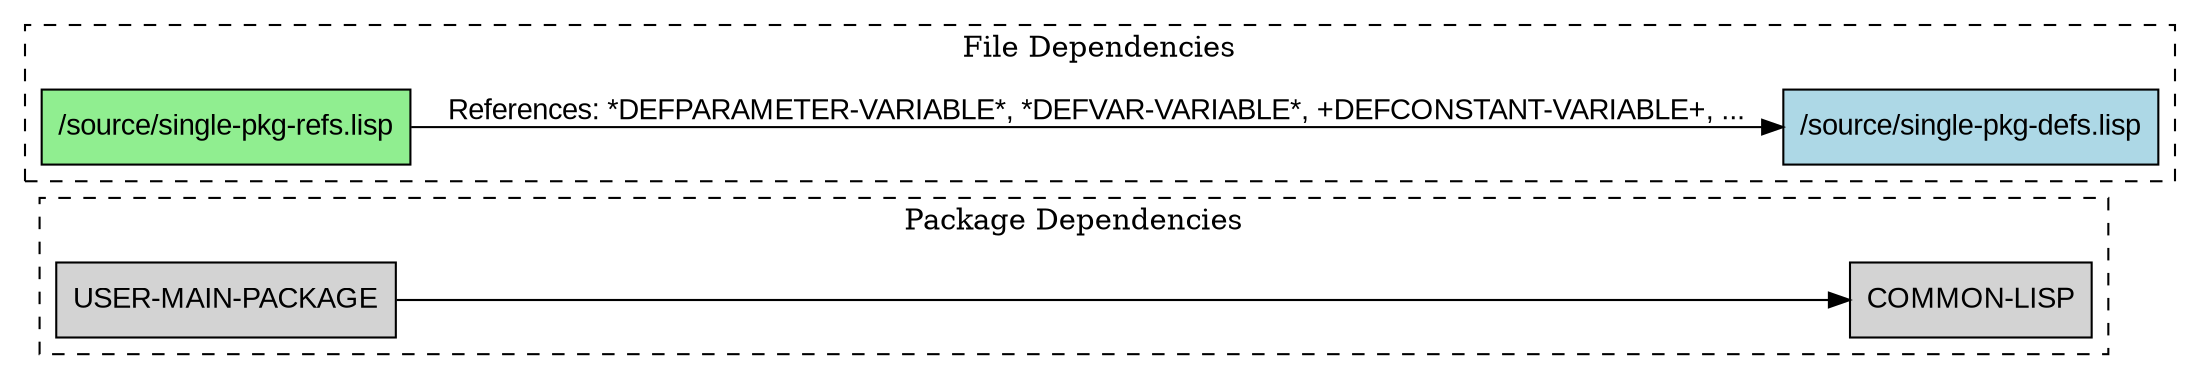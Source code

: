 digraph Dependencies {
  rankdir=LR;
  compound=true;
  node [shape=box, fontname="Arial"];
  edge [fontname="Arial"];
  subgraph cluster_systems {
    label="System Dependencies";
    style=dashed;
    node [style=filled,fillcolor=lightpink];
  }

  subgraph cluster_packages {
    label="Package Dependencies";
    style=dashed;
    node [style=filled,fillcolor=lightgrey];
    "pkg_user_main_package" [label="USER-MAIN-PACKAGE"];
    "pkg_common_lisp" [label="COMMON-LISP"];
    "pkg_user_main_package" -> "pkg_common_lisp";
  }

  subgraph cluster_files {
    label="File Dependencies";
    style=dashed;
    node [style=filled,fillcolor=lightblue];
    "single_pkg_defs_lisp" [label="/source/single-pkg-defs.lisp"];
    "single_pkg_refs_lisp" [label="/source/single-pkg-refs.lisp",fillcolor=lightgreen];
    "single_pkg_refs_lisp" -> "single_pkg_defs_lisp" [label="References: *DEFPARAMETER-VARIABLE*, *DEFVAR-VARIABLE*, +DEFCONSTANT-VARIABLE+, ..."];
  }
}
